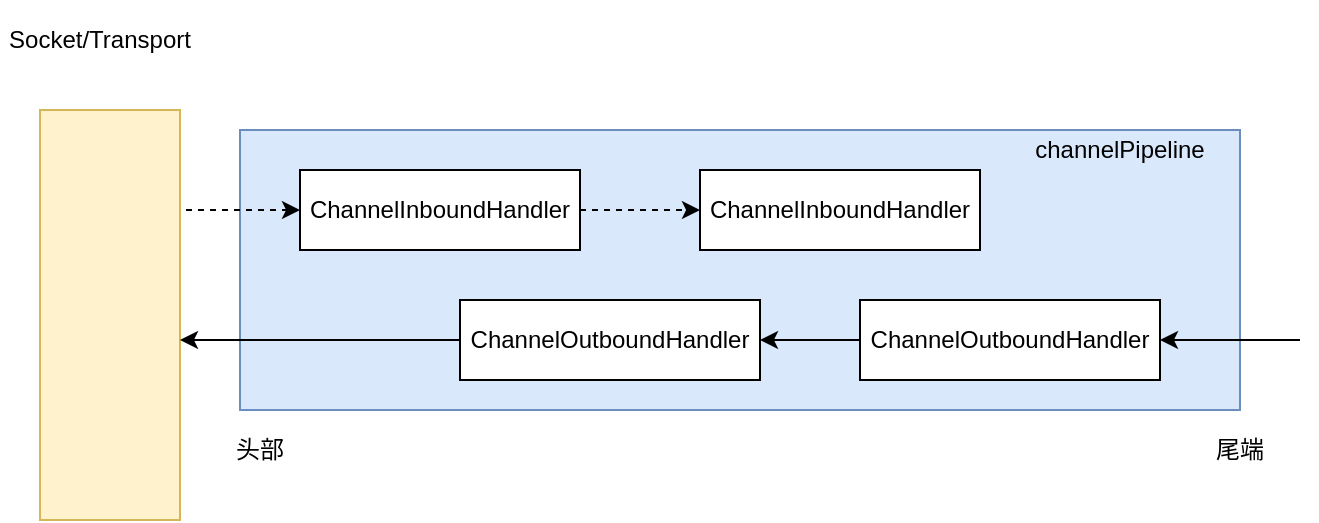 <mxfile version="13.7.9" type="device"><diagram id="Uzu3urJ6E4hKR3DMEgGw" name="第 1 页"><mxGraphModel dx="946" dy="672" grid="1" gridSize="10" guides="1" tooltips="1" connect="1" arrows="1" fold="1" page="1" pageScale="1" pageWidth="827" pageHeight="1169" math="0" shadow="0"><root><mxCell id="0"/><mxCell id="1" parent="0"/><mxCell id="6Ao3XWzeTxRlnjEgU3ST-21" value="" style="rounded=0;whiteSpace=wrap;html=1;fillColor=#fff2cc;strokeColor=#d6b656;" vertex="1" parent="1"><mxGeometry x="50" y="450" width="70" height="205" as="geometry"/></mxCell><mxCell id="6Ao3XWzeTxRlnjEgU3ST-22" value="Socket/Transport" style="text;html=1;strokeColor=none;fillColor=none;align=center;verticalAlign=middle;whiteSpace=wrap;rounded=0;" vertex="1" parent="1"><mxGeometry x="30" y="395" width="100" height="40" as="geometry"/></mxCell><mxCell id="6Ao3XWzeTxRlnjEgU3ST-23" value="" style="rounded=0;whiteSpace=wrap;html=1;fillColor=#dae8fc;strokeColor=#6c8ebf;" vertex="1" parent="1"><mxGeometry x="150" y="460" width="500" height="140" as="geometry"/></mxCell><mxCell id="6Ao3XWzeTxRlnjEgU3ST-29" style="edgeStyle=orthogonalEdgeStyle;rounded=0;orthogonalLoop=1;jettySize=auto;html=1;dashed=1;" edge="1" parent="1" source="6Ao3XWzeTxRlnjEgU3ST-24" target="6Ao3XWzeTxRlnjEgU3ST-25"><mxGeometry relative="1" as="geometry"/></mxCell><mxCell id="6Ao3XWzeTxRlnjEgU3ST-24" value="ChannelInboundHandler" style="rounded=0;whiteSpace=wrap;html=1;" vertex="1" parent="1"><mxGeometry x="180" y="480" width="140" height="40" as="geometry"/></mxCell><mxCell id="6Ao3XWzeTxRlnjEgU3ST-25" value="&lt;span&gt;ChannelInboundHandler&lt;/span&gt;" style="rounded=0;whiteSpace=wrap;html=1;" vertex="1" parent="1"><mxGeometry x="380" y="480" width="140" height="40" as="geometry"/></mxCell><mxCell id="6Ao3XWzeTxRlnjEgU3ST-33" style="edgeStyle=orthogonalEdgeStyle;rounded=0;orthogonalLoop=1;jettySize=auto;html=1;" edge="1" parent="1" source="6Ao3XWzeTxRlnjEgU3ST-26" target="6Ao3XWzeTxRlnjEgU3ST-21"><mxGeometry relative="1" as="geometry"><Array as="points"><mxPoint x="150" y="565"/><mxPoint x="150" y="565"/></Array></mxGeometry></mxCell><mxCell id="6Ao3XWzeTxRlnjEgU3ST-26" value="&lt;span&gt;ChannelOutboundHandler&lt;/span&gt;" style="rounded=0;whiteSpace=wrap;html=1;" vertex="1" parent="1"><mxGeometry x="260" y="545" width="150" height="40" as="geometry"/></mxCell><mxCell id="6Ao3XWzeTxRlnjEgU3ST-32" style="edgeStyle=orthogonalEdgeStyle;rounded=0;orthogonalLoop=1;jettySize=auto;html=1;entryX=1;entryY=0.5;entryDx=0;entryDy=0;" edge="1" parent="1" source="6Ao3XWzeTxRlnjEgU3ST-27" target="6Ao3XWzeTxRlnjEgU3ST-26"><mxGeometry relative="1" as="geometry"/></mxCell><mxCell id="6Ao3XWzeTxRlnjEgU3ST-27" value="&lt;span&gt;ChannelOutboundHandler&lt;/span&gt;" style="rounded=0;whiteSpace=wrap;html=1;" vertex="1" parent="1"><mxGeometry x="460" y="545" width="150" height="40" as="geometry"/></mxCell><mxCell id="6Ao3XWzeTxRlnjEgU3ST-28" value="" style="endArrow=classic;html=1;entryX=0;entryY=0.5;entryDx=0;entryDy=0;dashed=1;" edge="1" parent="1" target="6Ao3XWzeTxRlnjEgU3ST-24"><mxGeometry width="50" height="50" relative="1" as="geometry"><mxPoint x="123" y="500" as="sourcePoint"/><mxPoint x="310" y="550" as="targetPoint"/></mxGeometry></mxCell><mxCell id="6Ao3XWzeTxRlnjEgU3ST-30" value="channelPipeline" style="text;html=1;strokeColor=none;fillColor=none;align=center;verticalAlign=middle;whiteSpace=wrap;rounded=0;" vertex="1" parent="1"><mxGeometry x="540" y="460" width="100" height="20" as="geometry"/></mxCell><mxCell id="6Ao3XWzeTxRlnjEgU3ST-31" value="" style="endArrow=classic;html=1;entryX=1;entryY=0.5;entryDx=0;entryDy=0;" edge="1" parent="1" target="6Ao3XWzeTxRlnjEgU3ST-27"><mxGeometry width="50" height="50" relative="1" as="geometry"><mxPoint x="680" y="565" as="sourcePoint"/><mxPoint x="310" y="550" as="targetPoint"/></mxGeometry></mxCell><mxCell id="6Ao3XWzeTxRlnjEgU3ST-34" value="头部" style="text;html=1;strokeColor=none;fillColor=none;align=center;verticalAlign=middle;whiteSpace=wrap;rounded=0;" vertex="1" parent="1"><mxGeometry x="140" y="610" width="40" height="20" as="geometry"/></mxCell><mxCell id="6Ao3XWzeTxRlnjEgU3ST-35" value="尾端" style="text;html=1;strokeColor=none;fillColor=none;align=center;verticalAlign=middle;whiteSpace=wrap;rounded=0;" vertex="1" parent="1"><mxGeometry x="630" y="610" width="40" height="20" as="geometry"/></mxCell></root></mxGraphModel></diagram></mxfile>